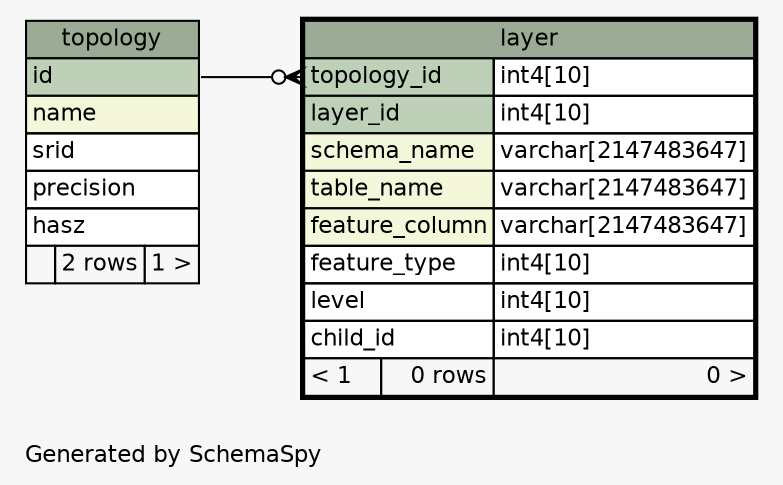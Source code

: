 // dot 2.38.0 on Mac OS X 10.10.1
// SchemaSpy rev 590
digraph "oneDegreeRelationshipsDiagram" {
  graph [
    rankdir="RL"
    bgcolor="#f7f7f7"
    label="\nGenerated by SchemaSpy"
    labeljust="l"
    nodesep="0.18"
    ranksep="0.46"
    fontname="Helvetica"
    fontsize="11"
  ];
  node [
    fontname="Helvetica"
    fontsize="11"
    shape="plaintext"
  ];
  edge [
    arrowsize="0.8"
  ];
  "layer":"topology_id":w -> "topology":"id":e [arrowhead=none dir=back arrowtail=crowodot];
  "layer" [
    label=<
    <TABLE BORDER="2" CELLBORDER="1" CELLSPACING="0" BGCOLOR="#ffffff">
      <TR><TD COLSPAN="3" BGCOLOR="#9bab96" ALIGN="CENTER">layer</TD></TR>
      <TR><TD PORT="topology_id" COLSPAN="2" BGCOLOR="#bed1b8" ALIGN="LEFT">topology_id</TD><TD PORT="topology_id.type" ALIGN="LEFT">int4[10]</TD></TR>
      <TR><TD PORT="layer_id" COLSPAN="2" BGCOLOR="#bed1b8" ALIGN="LEFT">layer_id</TD><TD PORT="layer_id.type" ALIGN="LEFT">int4[10]</TD></TR>
      <TR><TD PORT="schema_name" COLSPAN="2" BGCOLOR="#f4f7da" ALIGN="LEFT">schema_name</TD><TD PORT="schema_name.type" ALIGN="LEFT">varchar[2147483647]</TD></TR>
      <TR><TD PORT="table_name" COLSPAN="2" BGCOLOR="#f4f7da" ALIGN="LEFT">table_name</TD><TD PORT="table_name.type" ALIGN="LEFT">varchar[2147483647]</TD></TR>
      <TR><TD PORT="feature_column" COLSPAN="2" BGCOLOR="#f4f7da" ALIGN="LEFT">feature_column</TD><TD PORT="feature_column.type" ALIGN="LEFT">varchar[2147483647]</TD></TR>
      <TR><TD PORT="feature_type" COLSPAN="2" ALIGN="LEFT">feature_type</TD><TD PORT="feature_type.type" ALIGN="LEFT">int4[10]</TD></TR>
      <TR><TD PORT="level" COLSPAN="2" ALIGN="LEFT">level</TD><TD PORT="level.type" ALIGN="LEFT">int4[10]</TD></TR>
      <TR><TD PORT="child_id" COLSPAN="2" ALIGN="LEFT">child_id</TD><TD PORT="child_id.type" ALIGN="LEFT">int4[10]</TD></TR>
      <TR><TD ALIGN="LEFT" BGCOLOR="#f7f7f7">&lt; 1</TD><TD ALIGN="RIGHT" BGCOLOR="#f7f7f7">0 rows</TD><TD ALIGN="RIGHT" BGCOLOR="#f7f7f7">0 &gt;</TD></TR>
    </TABLE>>
    URL="layer.html"
    tooltip="layer"
  ];
  "topology" [
    label=<
    <TABLE BORDER="0" CELLBORDER="1" CELLSPACING="0" BGCOLOR="#ffffff">
      <TR><TD COLSPAN="3" BGCOLOR="#9bab96" ALIGN="CENTER">topology</TD></TR>
      <TR><TD PORT="id" COLSPAN="3" BGCOLOR="#bed1b8" ALIGN="LEFT">id</TD></TR>
      <TR><TD PORT="name" COLSPAN="3" BGCOLOR="#f4f7da" ALIGN="LEFT">name</TD></TR>
      <TR><TD PORT="srid" COLSPAN="3" ALIGN="LEFT">srid</TD></TR>
      <TR><TD PORT="precision" COLSPAN="3" ALIGN="LEFT">precision</TD></TR>
      <TR><TD PORT="hasz" COLSPAN="3" ALIGN="LEFT">hasz</TD></TR>
      <TR><TD ALIGN="LEFT" BGCOLOR="#f7f7f7">  </TD><TD ALIGN="RIGHT" BGCOLOR="#f7f7f7">2 rows</TD><TD ALIGN="RIGHT" BGCOLOR="#f7f7f7">1 &gt;</TD></TR>
    </TABLE>>
    URL="topology.html"
    tooltip="topology"
  ];
}
